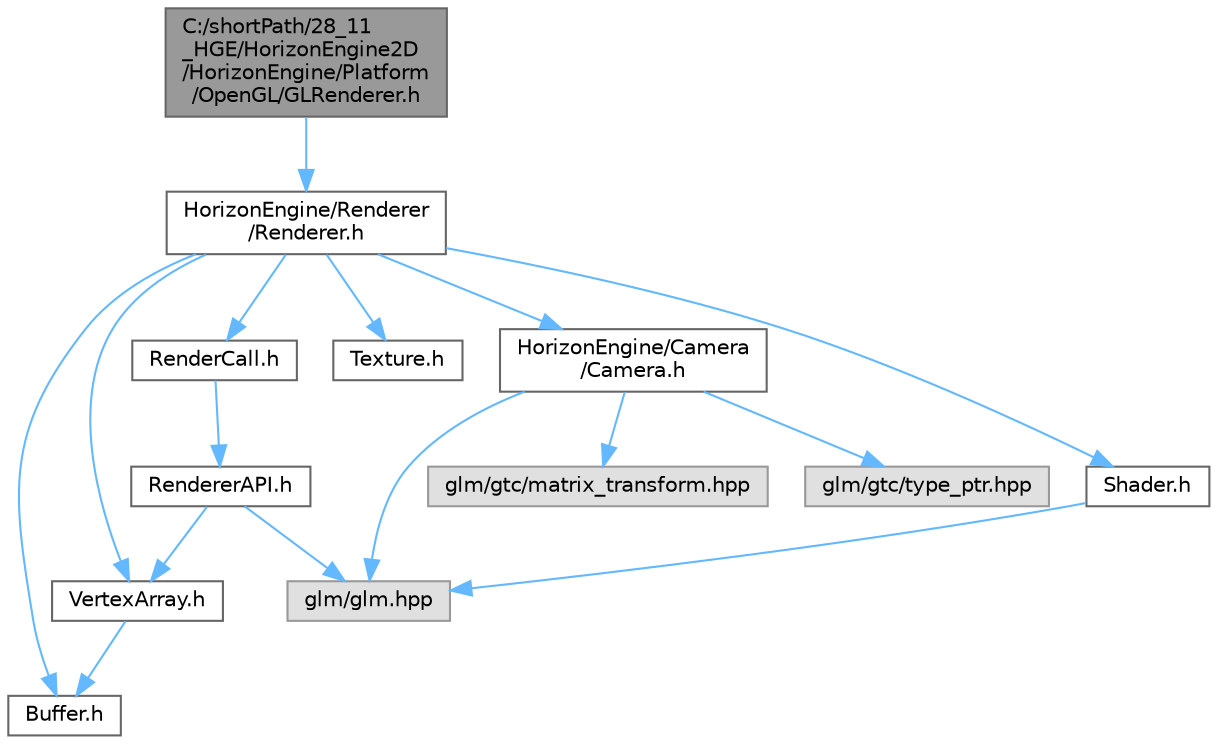 digraph "C:/shortPath/28_11_HGE/HorizonEngine2D/HorizonEngine/Platform/OpenGL/GLRenderer.h"
{
 // LATEX_PDF_SIZE
  bgcolor="transparent";
  edge [fontname=Helvetica,fontsize=10,labelfontname=Helvetica,labelfontsize=10];
  node [fontname=Helvetica,fontsize=10,shape=box,height=0.2,width=0.4];
  Node1 [label="C:/shortPath/28_11\l_HGE/HorizonEngine2D\l/HorizonEngine/Platform\l/OpenGL/GLRenderer.h",height=0.2,width=0.4,color="gray40", fillcolor="grey60", style="filled", fontcolor="black",tooltip=" "];
  Node1 -> Node2 [color="steelblue1",style="solid"];
  Node2 [label="HorizonEngine/Renderer\l/Renderer.h",height=0.2,width=0.4,color="grey40", fillcolor="white", style="filled",URL="$_renderer_8h.html",tooltip=" "];
  Node2 -> Node3 [color="steelblue1",style="solid"];
  Node3 [label="VertexArray.h",height=0.2,width=0.4,color="grey40", fillcolor="white", style="filled",URL="$_vertex_array_8h.html",tooltip=" "];
  Node3 -> Node4 [color="steelblue1",style="solid"];
  Node4 [label="Buffer.h",height=0.2,width=0.4,color="grey40", fillcolor="white", style="filled",URL="$_buffer_8h.html",tooltip=" "];
  Node2 -> Node4 [color="steelblue1",style="solid"];
  Node2 -> Node5 [color="steelblue1",style="solid"];
  Node5 [label="Shader.h",height=0.2,width=0.4,color="grey40", fillcolor="white", style="filled",URL="$_shader_8h.html",tooltip=" "];
  Node5 -> Node6 [color="steelblue1",style="solid"];
  Node6 [label="glm/glm.hpp",height=0.2,width=0.4,color="grey60", fillcolor="#E0E0E0", style="filled",tooltip=" "];
  Node2 -> Node7 [color="steelblue1",style="solid"];
  Node7 [label="Texture.h",height=0.2,width=0.4,color="grey40", fillcolor="white", style="filled",URL="$_texture_8h.html",tooltip=" "];
  Node2 -> Node8 [color="steelblue1",style="solid"];
  Node8 [label="RenderCall.h",height=0.2,width=0.4,color="grey40", fillcolor="white", style="filled",URL="$_render_call_8h.html",tooltip=" "];
  Node8 -> Node9 [color="steelblue1",style="solid"];
  Node9 [label="RendererAPI.h",height=0.2,width=0.4,color="grey40", fillcolor="white", style="filled",URL="$_renderer_a_p_i_8h.html",tooltip=" "];
  Node9 -> Node6 [color="steelblue1",style="solid"];
  Node9 -> Node3 [color="steelblue1",style="solid"];
  Node2 -> Node10 [color="steelblue1",style="solid"];
  Node10 [label="HorizonEngine/Camera\l/Camera.h",height=0.2,width=0.4,color="grey40", fillcolor="white", style="filled",URL="$_camera_8h.html",tooltip=" "];
  Node10 -> Node6 [color="steelblue1",style="solid"];
  Node10 -> Node11 [color="steelblue1",style="solid"];
  Node11 [label="glm/gtc/matrix_transform.hpp",height=0.2,width=0.4,color="grey60", fillcolor="#E0E0E0", style="filled",tooltip=" "];
  Node10 -> Node12 [color="steelblue1",style="solid"];
  Node12 [label="glm/gtc/type_ptr.hpp",height=0.2,width=0.4,color="grey60", fillcolor="#E0E0E0", style="filled",tooltip=" "];
}
